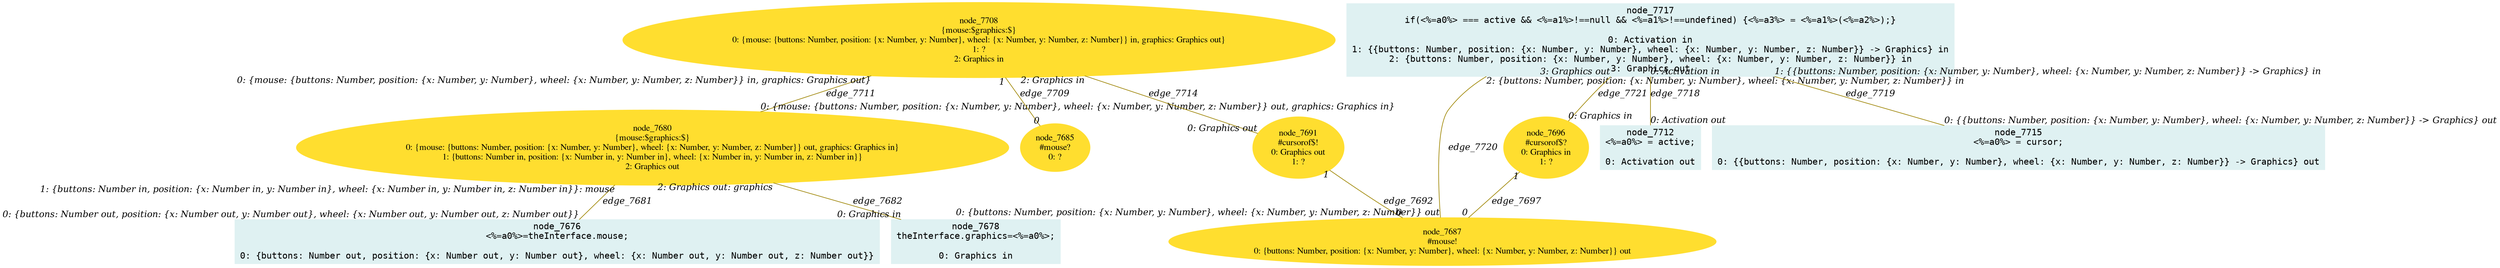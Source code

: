 digraph g{node_7676 [shape="box", style="filled", color="#dff1f2", fontname="Courier", label="node_7676
<%=a0%>=theInterface.mouse;

0: {buttons: Number out, position: {x: Number out, y: Number out}, wheel: {x: Number out, y: Number out, z: Number out}}" ]
node_7678 [shape="box", style="filled", color="#dff1f2", fontname="Courier", label="node_7678
theInterface.graphics=<%=a0%>;

0: Graphics in" ]
node_7680 [shape="ellipse", style="filled", color="#ffde2f", fontname="Times", label="node_7680
{mouse:$graphics:$}
0: {mouse: {buttons: Number, position: {x: Number, y: Number}, wheel: {x: Number, y: Number, z: Number}} out, graphics: Graphics in}
1: {buttons: Number in, position: {x: Number in, y: Number in}, wheel: {x: Number in, y: Number in, z: Number in}}
2: Graphics out" ]
node_7685 [shape="ellipse", style="filled", color="#ffde2f", fontname="Times", label="node_7685
#mouse?
0: ?" ]
node_7687 [shape="ellipse", style="filled", color="#ffde2f", fontname="Times", label="node_7687
#mouse!
0: {buttons: Number, position: {x: Number, y: Number}, wheel: {x: Number, y: Number, z: Number}} out" ]
node_7691 [shape="ellipse", style="filled", color="#ffde2f", fontname="Times", label="node_7691
#cursorof$!
0: Graphics out
1: ?" ]
node_7696 [shape="ellipse", style="filled", color="#ffde2f", fontname="Times", label="node_7696
#cursorof$?
0: Graphics in
1: ?" ]
node_7708 [shape="ellipse", style="filled", color="#ffde2f", fontname="Times", label="node_7708
{mouse:$graphics:$}
0: {mouse: {buttons: Number, position: {x: Number, y: Number}, wheel: {x: Number, y: Number, z: Number}} in, graphics: Graphics out}
1: ?
2: Graphics in" ]
node_7712 [shape="box", style="filled", color="#dff1f2", fontname="Courier", label="node_7712
<%=a0%> = active;

0: Activation out" ]
node_7715 [shape="box", style="filled", color="#dff1f2", fontname="Courier", label="node_7715
<%=a0%> = cursor;

0: {{buttons: Number, position: {x: Number, y: Number}, wheel: {x: Number, y: Number, z: Number}} -> Graphics} out" ]
node_7717 [shape="box", style="filled", color="#dff1f2", fontname="Courier", label="node_7717
if(<%=a0%> === active && <%=a1%>!==null && <%=a1%>!==undefined) {<%=a3%> = <%=a1%>(<%=a2%>);}

0: Activation in
1: {{buttons: Number, position: {x: Number, y: Number}, wheel: {x: Number, y: Number, z: Number}} -> Graphics} in
2: {buttons: Number, position: {x: Number, y: Number}, wheel: {x: Number, y: Number, z: Number}} in
3: Graphics out" ]
node_7680 -> node_7676 [dir=none, arrowHead=none, fontname="Times-Italic", arrowsize=1, color="#9d8400", label="edge_7681",  headlabel="0: {buttons: Number out, position: {x: Number out, y: Number out}, wheel: {x: Number out, y: Number out, z: Number out}}", taillabel="1: {buttons: Number in, position: {x: Number in, y: Number in}, wheel: {x: Number in, y: Number in, z: Number in}}: mouse" ]
node_7680 -> node_7678 [dir=none, arrowHead=none, fontname="Times-Italic", arrowsize=1, color="#9d8400", label="edge_7682",  headlabel="0: Graphics in", taillabel="2: Graphics out: graphics" ]
node_7691 -> node_7687 [dir=none, arrowHead=none, fontname="Times-Italic", arrowsize=1, color="#9d8400", label="edge_7692",  headlabel="0", taillabel="1" ]
node_7696 -> node_7687 [dir=none, arrowHead=none, fontname="Times-Italic", arrowsize=1, color="#9d8400", label="edge_7697",  headlabel="0", taillabel="1" ]
node_7708 -> node_7685 [dir=none, arrowHead=none, fontname="Times-Italic", arrowsize=1, color="#9d8400", label="edge_7709",  headlabel="0", taillabel="1" ]
node_7708 -> node_7680 [dir=none, arrowHead=none, fontname="Times-Italic", arrowsize=1, color="#9d8400", label="edge_7711",  headlabel="0: {mouse: {buttons: Number, position: {x: Number, y: Number}, wheel: {x: Number, y: Number, z: Number}} out, graphics: Graphics in}", taillabel="0: {mouse: {buttons: Number, position: {x: Number, y: Number}, wheel: {x: Number, y: Number, z: Number}} in, graphics: Graphics out}" ]
node_7708 -> node_7691 [dir=none, arrowHead=none, fontname="Times-Italic", arrowsize=1, color="#9d8400", label="edge_7714",  headlabel="0: Graphics out", taillabel="2: Graphics in" ]
node_7717 -> node_7712 [dir=none, arrowHead=none, fontname="Times-Italic", arrowsize=1, color="#9d8400", label="edge_7718",  headlabel="0: Activation out", taillabel="0: Activation in" ]
node_7717 -> node_7715 [dir=none, arrowHead=none, fontname="Times-Italic", arrowsize=1, color="#9d8400", label="edge_7719",  headlabel="0: {{buttons: Number, position: {x: Number, y: Number}, wheel: {x: Number, y: Number, z: Number}} -> Graphics} out", taillabel="1: {{buttons: Number, position: {x: Number, y: Number}, wheel: {x: Number, y: Number, z: Number}} -> Graphics} in" ]
node_7717 -> node_7687 [dir=none, arrowHead=none, fontname="Times-Italic", arrowsize=1, color="#9d8400", label="edge_7720",  headlabel="0: {buttons: Number, position: {x: Number, y: Number}, wheel: {x: Number, y: Number, z: Number}} out", taillabel="2: {buttons: Number, position: {x: Number, y: Number}, wheel: {x: Number, y: Number, z: Number}} in" ]
node_7717 -> node_7696 [dir=none, arrowHead=none, fontname="Times-Italic", arrowsize=1, color="#9d8400", label="edge_7721",  headlabel="0: Graphics in", taillabel="3: Graphics out" ]
}